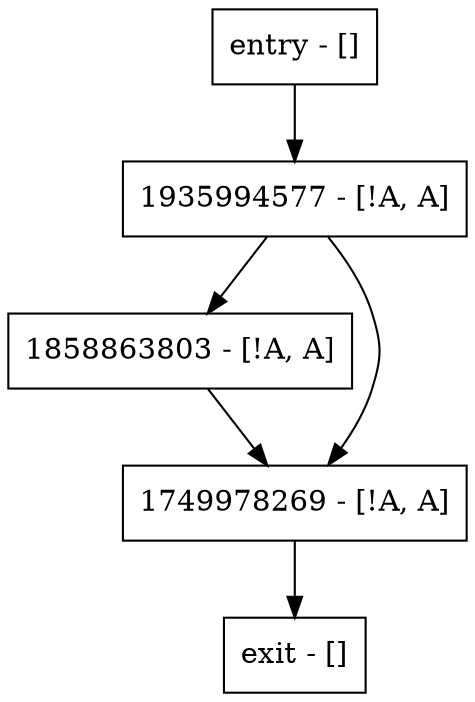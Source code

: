 digraph foo {
node [shape=record];
entry [label="entry - []"];
exit [label="exit - []"];
1858863803 [label="1858863803 - [!A, A]"];
1935994577 [label="1935994577 - [!A, A]"];
1749978269 [label="1749978269 - [!A, A]"];
entry;
exit;
entry -> 1935994577;
1858863803 -> 1749978269;
1935994577 -> 1858863803;
1935994577 -> 1749978269;
1749978269 -> exit;
}
